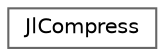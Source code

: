 digraph "Graphical Class Hierarchy"
{
 // LATEX_PDF_SIZE
  bgcolor="transparent";
  edge [fontname=Helvetica,fontsize=10,labelfontname=Helvetica,labelfontsize=10];
  node [fontname=Helvetica,fontsize=10,shape=box,height=0.2,width=0.4];
  rankdir="LR";
  Node0 [label="JlCompress",height=0.2,width=0.4,color="grey40", fillcolor="white", style="filled",URL="$classJlCompress.html",tooltip="Utility class for typical operations."];
}
